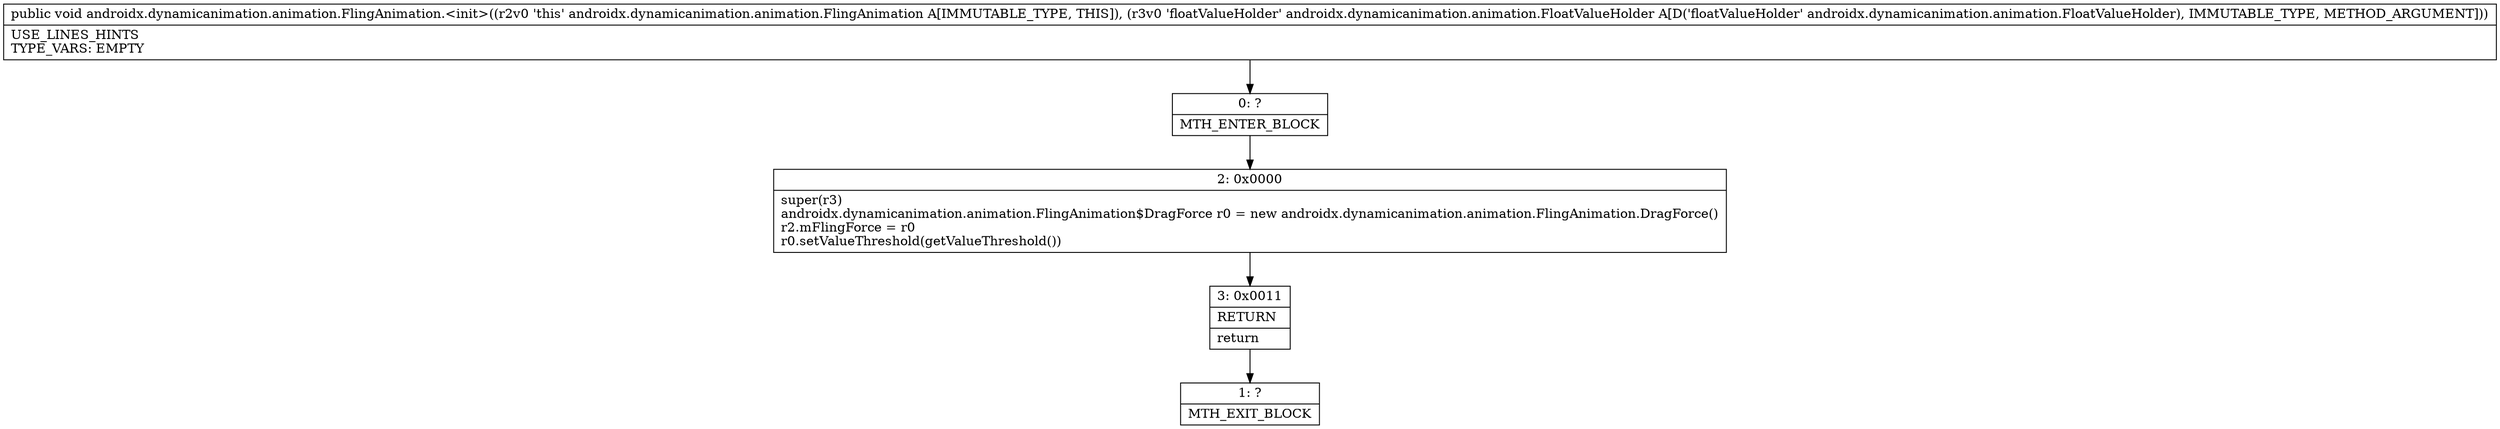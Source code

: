 digraph "CFG forandroidx.dynamicanimation.animation.FlingAnimation.\<init\>(Landroidx\/dynamicanimation\/animation\/FloatValueHolder;)V" {
Node_0 [shape=record,label="{0\:\ ?|MTH_ENTER_BLOCK\l}"];
Node_2 [shape=record,label="{2\:\ 0x0000|super(r3)\landroidx.dynamicanimation.animation.FlingAnimation$DragForce r0 = new androidx.dynamicanimation.animation.FlingAnimation.DragForce()\lr2.mFlingForce = r0\lr0.setValueThreshold(getValueThreshold())\l}"];
Node_3 [shape=record,label="{3\:\ 0x0011|RETURN\l|return\l}"];
Node_1 [shape=record,label="{1\:\ ?|MTH_EXIT_BLOCK\l}"];
MethodNode[shape=record,label="{public void androidx.dynamicanimation.animation.FlingAnimation.\<init\>((r2v0 'this' androidx.dynamicanimation.animation.FlingAnimation A[IMMUTABLE_TYPE, THIS]), (r3v0 'floatValueHolder' androidx.dynamicanimation.animation.FloatValueHolder A[D('floatValueHolder' androidx.dynamicanimation.animation.FloatValueHolder), IMMUTABLE_TYPE, METHOD_ARGUMENT]))  | USE_LINES_HINTS\lTYPE_VARS: EMPTY\l}"];
MethodNode -> Node_0;Node_0 -> Node_2;
Node_2 -> Node_3;
Node_3 -> Node_1;
}

